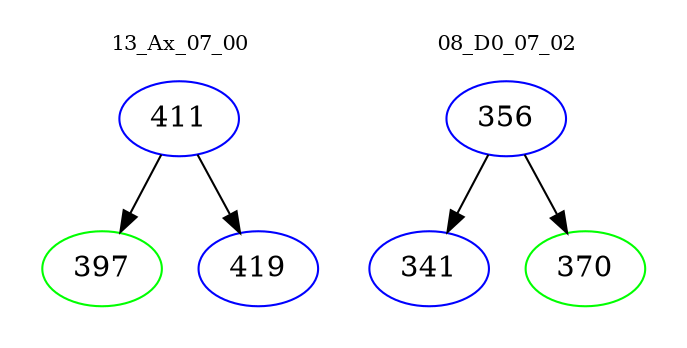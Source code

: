 digraph{
subgraph cluster_0 {
color = white
label = "13_Ax_07_00";
fontsize=10;
T0_411 [label="411", color="blue"]
T0_411 -> T0_397 [color="black"]
T0_397 [label="397", color="green"]
T0_411 -> T0_419 [color="black"]
T0_419 [label="419", color="blue"]
}
subgraph cluster_1 {
color = white
label = "08_D0_07_02";
fontsize=10;
T1_356 [label="356", color="blue"]
T1_356 -> T1_341 [color="black"]
T1_341 [label="341", color="blue"]
T1_356 -> T1_370 [color="black"]
T1_370 [label="370", color="green"]
}
}
